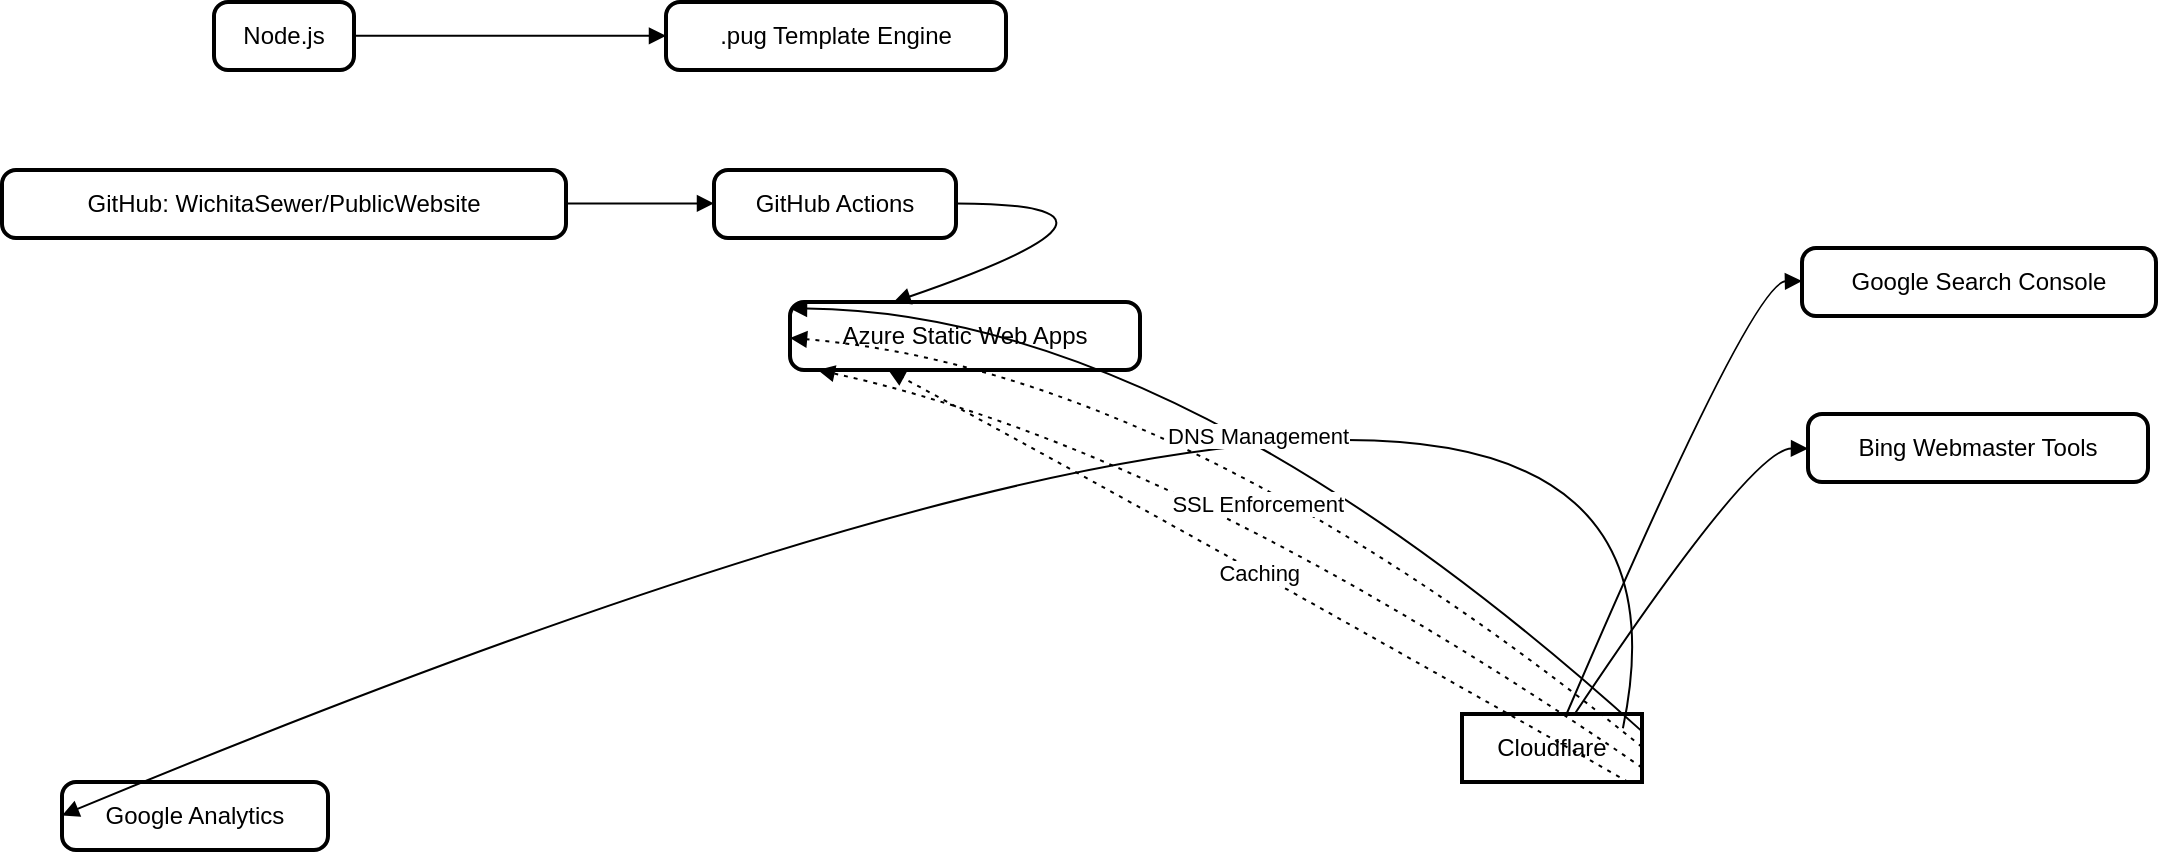 <mxfile version="23.1.1" type="github">
  <diagram id="C5RBs43oDa-KdzZeNtuy" name="Page-1">
    <mxGraphModel dx="1489" dy="790" grid="1" gridSize="10" guides="1" tooltips="1" connect="1" arrows="1" fold="1" page="1" pageScale="1" pageWidth="827" pageHeight="1169" math="0" shadow="0">
      <root>
        <mxCell id="WIyWlLk6GJQsqaUBKTNV-0" />
        <mxCell id="WIyWlLk6GJQsqaUBKTNV-1" parent="WIyWlLk6GJQsqaUBKTNV-0" />
        <mxCell id="HmaXb01TjknQqm6pla91-0" value="Node.js" style="rounded=1;absoluteArcSize=1;arcSize=14;whiteSpace=wrap;strokeWidth=2;" vertex="1" parent="WIyWlLk6GJQsqaUBKTNV-1">
          <mxGeometry x="126" y="20" width="70" height="34" as="geometry" />
        </mxCell>
        <mxCell id="HmaXb01TjknQqm6pla91-1" value=".pug Template Engine" style="rounded=1;absoluteArcSize=1;arcSize=14;whiteSpace=wrap;strokeWidth=2;" vertex="1" parent="WIyWlLk6GJQsqaUBKTNV-1">
          <mxGeometry x="352" y="20" width="170" height="34" as="geometry" />
        </mxCell>
        <mxCell id="HmaXb01TjknQqm6pla91-2" value="GitHub: WichitaSewer/PublicWebsite" style="rounded=1;absoluteArcSize=1;arcSize=14;whiteSpace=wrap;strokeWidth=2;" vertex="1" parent="WIyWlLk6GJQsqaUBKTNV-1">
          <mxGeometry x="20" y="104" width="282" height="34" as="geometry" />
        </mxCell>
        <mxCell id="HmaXb01TjknQqm6pla91-3" value="GitHub Actions" style="rounded=1;absoluteArcSize=1;arcSize=14;whiteSpace=wrap;strokeWidth=2;" vertex="1" parent="WIyWlLk6GJQsqaUBKTNV-1">
          <mxGeometry x="376" y="104" width="121" height="34" as="geometry" />
        </mxCell>
        <mxCell id="HmaXb01TjknQqm6pla91-4" value="Azure Static Web Apps" style="rounded=1;absoluteArcSize=1;arcSize=14;whiteSpace=wrap;strokeWidth=2;" vertex="1" parent="WIyWlLk6GJQsqaUBKTNV-1">
          <mxGeometry x="414" y="170" width="175" height="34" as="geometry" />
        </mxCell>
        <mxCell id="HmaXb01TjknQqm6pla91-5" value="Cloudflare" style="whiteSpace=wrap;strokeWidth=2;" vertex="1" parent="WIyWlLk6GJQsqaUBKTNV-1">
          <mxGeometry x="750" y="376" width="90" height="34" as="geometry" />
        </mxCell>
        <mxCell id="HmaXb01TjknQqm6pla91-6" value="Google Analytics" style="rounded=1;absoluteArcSize=1;arcSize=14;whiteSpace=wrap;strokeWidth=2;" vertex="1" parent="WIyWlLk6GJQsqaUBKTNV-1">
          <mxGeometry x="50" y="410" width="133" height="34" as="geometry" />
        </mxCell>
        <mxCell id="HmaXb01TjknQqm6pla91-7" value="Google Search Console" style="rounded=1;absoluteArcSize=1;arcSize=14;whiteSpace=wrap;strokeWidth=2;" vertex="1" parent="WIyWlLk6GJQsqaUBKTNV-1">
          <mxGeometry x="920" y="143" width="177" height="34" as="geometry" />
        </mxCell>
        <mxCell id="HmaXb01TjknQqm6pla91-8" value="Bing Webmaster Tools" style="rounded=1;absoluteArcSize=1;arcSize=14;whiteSpace=wrap;strokeWidth=2;" vertex="1" parent="WIyWlLk6GJQsqaUBKTNV-1">
          <mxGeometry x="923" y="226" width="170" height="34" as="geometry" />
        </mxCell>
        <mxCell id="HmaXb01TjknQqm6pla91-9" value="" style="curved=1;startArrow=none;endArrow=block;exitX=0.995;exitY=0.497;entryX=-0.002;entryY=0.497;rounded=0;" edge="1" parent="WIyWlLk6GJQsqaUBKTNV-1" source="HmaXb01TjknQqm6pla91-0" target="HmaXb01TjknQqm6pla91-1">
          <mxGeometry relative="1" as="geometry">
            <Array as="points" />
          </mxGeometry>
        </mxCell>
        <mxCell id="HmaXb01TjknQqm6pla91-10" value="" style="curved=1;startArrow=none;endArrow=block;exitX=0.999;exitY=0.491;entryX=0.0;entryY=0.491;rounded=0;" edge="1" parent="WIyWlLk6GJQsqaUBKTNV-1" source="HmaXb01TjknQqm6pla91-2" target="HmaXb01TjknQqm6pla91-3">
          <mxGeometry relative="1" as="geometry">
            <Array as="points" />
          </mxGeometry>
        </mxCell>
        <mxCell id="HmaXb01TjknQqm6pla91-11" value="" style="curved=1;startArrow=none;endArrow=block;exitX=0.999;exitY=0.491;entryX=0.29;entryY=-0.015;rounded=0;" edge="1" parent="WIyWlLk6GJQsqaUBKTNV-1" source="HmaXb01TjknQqm6pla91-3" target="HmaXb01TjknQqm6pla91-4">
          <mxGeometry relative="1" as="geometry">
            <Array as="points">
              <mxPoint x="608" y="121" />
            </Array>
          </mxGeometry>
        </mxCell>
        <mxCell id="HmaXb01TjknQqm6pla91-12" value="" style="curved=1;startArrow=none;endArrow=block;exitX=0.991;exitY=0.26;entryX=-0.002;entryY=0.093;rounded=0;" edge="1" parent="WIyWlLk6GJQsqaUBKTNV-1" source="HmaXb01TjknQqm6pla91-5" target="HmaXb01TjknQqm6pla91-4">
          <mxGeometry relative="1" as="geometry">
            <Array as="points">
              <mxPoint x="608" y="175" />
            </Array>
          </mxGeometry>
        </mxCell>
        <mxCell id="HmaXb01TjknQqm6pla91-13" value="" style="curved=1;startArrow=none;endArrow=block;exitX=0.894;exitY=0.21;entryX=0.001;entryY=0.491;rounded=0;exitDx=0;exitDy=0;exitPerimeter=0;" edge="1" parent="WIyWlLk6GJQsqaUBKTNV-1" source="HmaXb01TjknQqm6pla91-5" target="HmaXb01TjknQqm6pla91-6">
          <mxGeometry relative="1" as="geometry">
            <Array as="points">
              <mxPoint x="895" y="76" />
            </Array>
          </mxGeometry>
        </mxCell>
        <mxCell id="HmaXb01TjknQqm6pla91-14" value="" style="curved=1;startArrow=none;endArrow=block;entryX=-0.001;entryY=0.485;rounded=0;" edge="1" parent="WIyWlLk6GJQsqaUBKTNV-1" source="HmaXb01TjknQqm6pla91-5" target="HmaXb01TjknQqm6pla91-7">
          <mxGeometry relative="1" as="geometry">
            <Array as="points">
              <mxPoint x="895" y="160" />
            </Array>
          </mxGeometry>
        </mxCell>
        <mxCell id="HmaXb01TjknQqm6pla91-15" value="" style="curved=1;startArrow=none;endArrow=block;entryX=0.002;entryY=0.509;rounded=0;" edge="1" parent="WIyWlLk6GJQsqaUBKTNV-1" source="HmaXb01TjknQqm6pla91-5" target="HmaXb01TjknQqm6pla91-8">
          <mxGeometry relative="1" as="geometry">
            <Array as="points">
              <mxPoint x="895" y="243" />
            </Array>
          </mxGeometry>
        </mxCell>
        <mxCell id="HmaXb01TjknQqm6pla91-16" value="DNS Management" style="curved=1;dashed=1;dashPattern=2 3;startArrow=none;endArrow=block;exitX=0.991;exitY=0.485;entryX=-0.002;entryY=0.528;rounded=0;" edge="1" parent="WIyWlLk6GJQsqaUBKTNV-1" source="HmaXb01TjknQqm6pla91-5" target="HmaXb01TjknQqm6pla91-4">
          <mxGeometry relative="1" as="geometry">
            <Array as="points">
              <mxPoint x="608" y="204" />
            </Array>
          </mxGeometry>
        </mxCell>
        <mxCell id="HmaXb01TjknQqm6pla91-17" value="SSL Enforcement" style="curved=1;dashed=1;dashPattern=2 3;startArrow=none;endArrow=block;exitX=0.991;exitY=0.783;entryX=0.097;entryY=0.979;rounded=0;" edge="1" parent="WIyWlLk6GJQsqaUBKTNV-1" source="HmaXb01TjknQqm6pla91-5" target="HmaXb01TjknQqm6pla91-4">
          <mxGeometry relative="1" as="geometry">
            <Array as="points">
              <mxPoint x="608" y="243" />
            </Array>
          </mxGeometry>
        </mxCell>
        <mxCell id="HmaXb01TjknQqm6pla91-18" value="Caching" style="curved=1;dashed=1;dashPattern=2 3;startArrow=none;endArrow=block;exitX=0.909;exitY=0.982;entryX=0.29;entryY=0.979;rounded=0;" edge="1" parent="WIyWlLk6GJQsqaUBKTNV-1" source="HmaXb01TjknQqm6pla91-5" target="HmaXb01TjknQqm6pla91-4">
          <mxGeometry relative="1" as="geometry">
            <Array as="points">
              <mxPoint x="608" y="282" />
            </Array>
          </mxGeometry>
        </mxCell>
      </root>
    </mxGraphModel>
  </diagram>
</mxfile>
